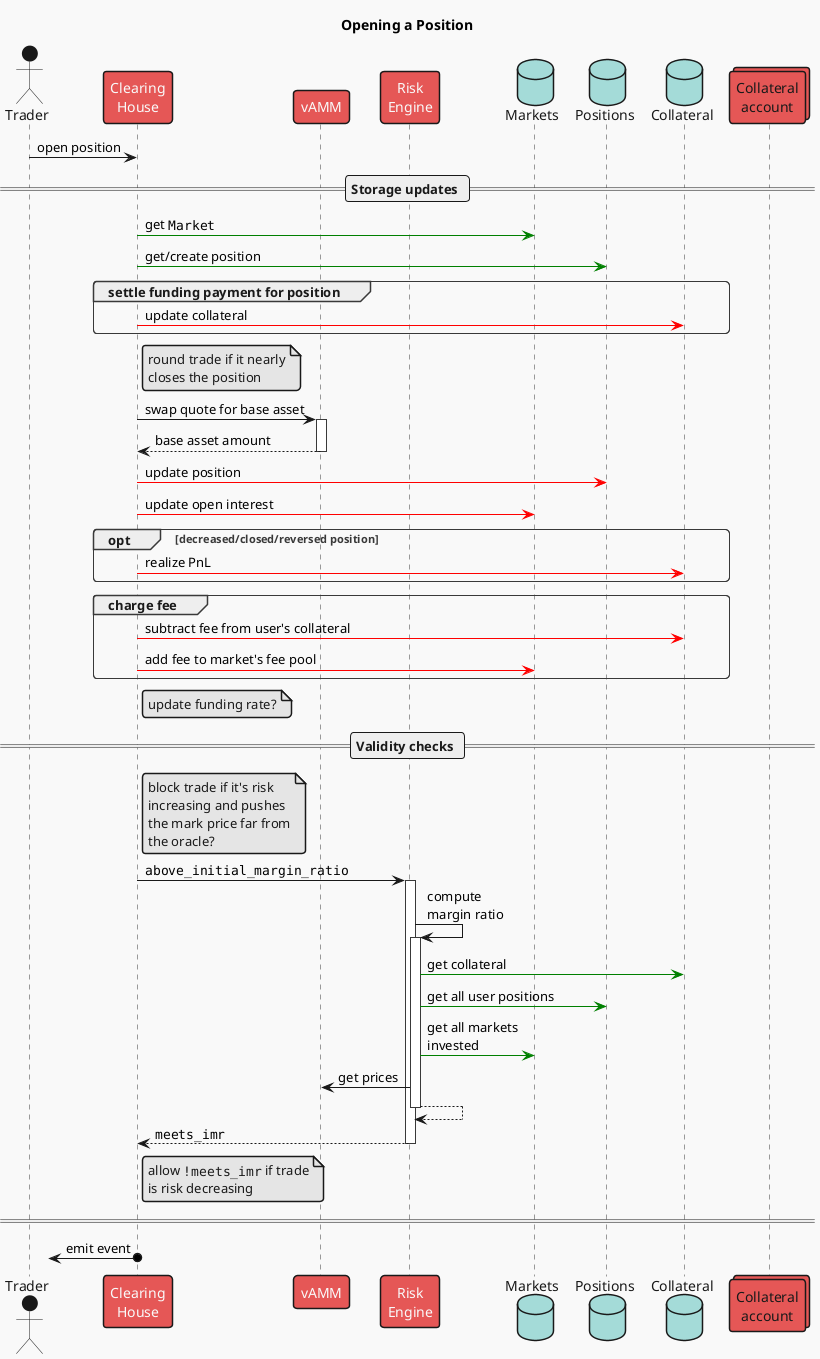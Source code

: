 @startuml open_position
!theme mars
skinparam responseMessageBelowArrow true

title Opening a Position

actor "Trader" as user
participant "Clearing\nHouse" as ch
participant "vAMM" as vamm
participant "Risk\nEngine" as risk
database "Markets" as mkts
database "Positions" as positions
database "Collateral" as accs
collections "Collateral\naccount" as vault

user -> ch : open position

== Storage updates ==

ch -[#green]> mkts : get ""Market""
ch -[#green]> positions : get/create position

group settle funding payment for position
ch -[#red]> accs : update collateral
end

note right ch
round trade if it nearly
closes the position
end note
ch -> vamm ++ : swap quote for base asset
return base asset amount

ch -[#red]> positions : update position
ch -[#red]> mkts : update open interest


opt decreased/closed/reversed position
ch -[#red]> accs : realize PnL
end

group charge fee
ch -[#red]> accs : subtract fee from user's collateral
ch -[#red]> mkts : add fee to market's fee pool
end

note right ch
update funding rate?
end note

== Validity checks ==

note right ch
block trade if it's risk
increasing and pushes
the mark price far from
the oracle?
end note

'RiskEngine
ch -> risk ++: ""above_initial_margin_ratio""
    risk -> risk ++: compute\nmargin ratio
        risk -[#green]> accs : get collateral
        risk -[#green]> positions : get all user positions
        risk -[#green]> mkts : get all markets\ninvested
        risk -> vamm : get prices
    return
return ""meets_imr""

note right ch
allow ""!meets_imr"" if trade
is risk decreasing
end note

====

?<-o ch : emit event
@enduml
